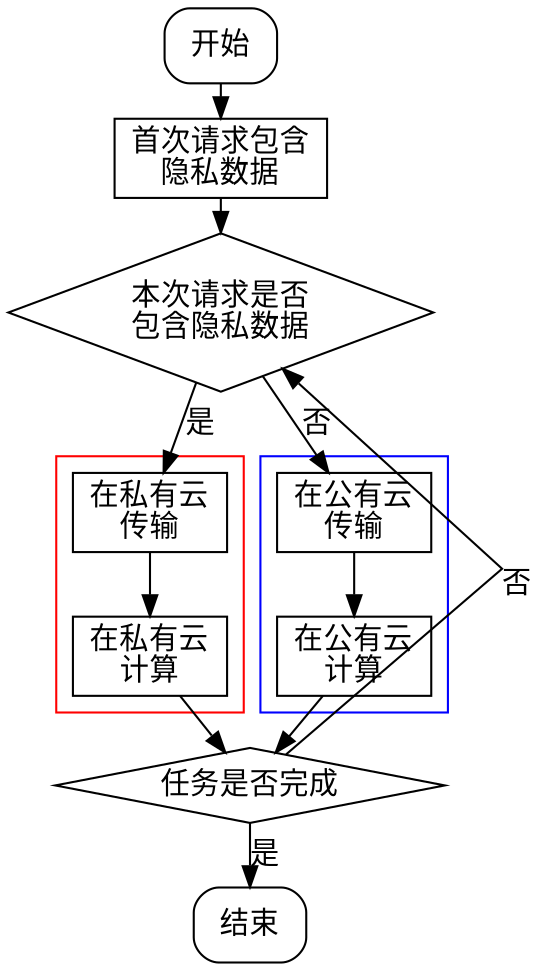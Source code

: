 digraph CoopTaskFlowChart {
    // rankdir = TB;
    ranksep = 0.2;
    node [shape = box;];
    splines = false;
    minlen = 0;
    layout = "dot";
    
    // node [margin = 0;];
    Start [label = "开始";shape = "box";style = rounded;];
    InitPrivate [label = "首次请求包含\n隐私数据";];
    IsFinish [label = "任务是否完成";shape = "diamond";];
    IsPrivate [label = "本次请求是否\n包含隐私数据";shape = "diamond";];
    Finish [label = "结束";shape = "box";style = rounded;];
    PrivCompute -> IsFinish;
    PubCompute -> IsFinish;
    // SetNextPriv -> IsFinish;
    // SetNextNoPriv -> IsFinish;
    Start -> InitPrivate -> IsPrivate;
    IsFinish -> IsPrivate [label = "否"; constraint = false;];
    IsPrivate -> PrivTrans [label = "是";];
    IsPrivate -> PubTrans [label = "否";];
    IsFinish -> Finish [label = "是";];
    
    subgraph cluster_priv {
        color = red;
        PrivTrans [label = "在私有云\n传输";];
        PrivCompute [label = "在私有云\n计算";];
        // SetNextNoPriv [label = "下次请求不包含\n隐私数据";];
        PrivTrans -> PrivCompute;
        // -> SetNextNoPriv;
    }
    
    subgraph cluster_pub {
        color = blue;
        PubTrans [label = "在公有云\n传输";];
        PubCompute [label = "在公有云\n计算";];
        // SetNextPriv [label = "下次请求包含\n隐私数据";];
        PubTrans -> PubCompute;
        // -> SetNextPriv;
    }
}